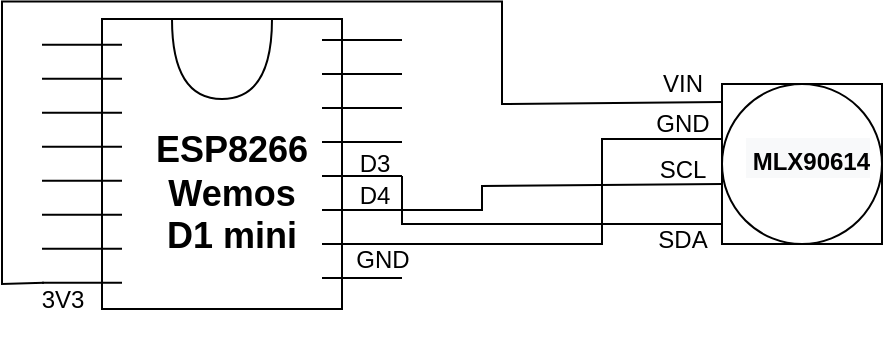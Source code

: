 <mxfile version="20.6.0" type="github" pages="2">
  <diagram id="LBoiXbSDctHq4AoA1icd" name="Page-1">
    <mxGraphModel dx="595" dy="351" grid="1" gridSize="10" guides="1" tooltips="1" connect="1" arrows="1" fold="1" page="1" pageScale="1" pageWidth="827" pageHeight="1169" math="0" shadow="0">
      <root>
        <mxCell id="0" />
        <mxCell id="1" parent="0" />
        <mxCell id="TmTIEI-LERrteOCKm0fn-2" value="" style="rounded=0;whiteSpace=wrap;html=1;direction=south;" parent="1" vertex="1">
          <mxGeometry x="210" y="487.5" width="120" height="145" as="geometry" />
        </mxCell>
        <mxCell id="TmTIEI-LERrteOCKm0fn-3" value="" style="whiteSpace=wrap;html=1;aspect=fixed;" parent="1" vertex="1">
          <mxGeometry x="520" y="520" width="80" height="80" as="geometry" />
        </mxCell>
        <mxCell id="TmTIEI-LERrteOCKm0fn-4" value="" style="ellipse;whiteSpace=wrap;html=1;aspect=fixed;direction=west;flipH=0;flipV=1;" parent="1" vertex="1">
          <mxGeometry x="520" y="520" width="80" height="80" as="geometry" />
        </mxCell>
        <mxCell id="1NXNDLGYrSx80CN15QJQ-3" value="" style="endArrow=none;html=1;rounded=0;" parent="1" edge="1">
          <mxGeometry width="50" height="50" relative="1" as="geometry">
            <mxPoint x="320" y="515" as="sourcePoint" />
            <mxPoint x="360" y="515" as="targetPoint" />
          </mxGeometry>
        </mxCell>
        <mxCell id="1NXNDLGYrSx80CN15QJQ-4" value="" style="endArrow=none;html=1;rounded=0;" parent="1" edge="1">
          <mxGeometry width="50" height="50" relative="1" as="geometry">
            <mxPoint x="320" y="532" as="sourcePoint" />
            <mxPoint x="360" y="532" as="targetPoint" />
          </mxGeometry>
        </mxCell>
        <mxCell id="1NXNDLGYrSx80CN15QJQ-5" value="" style="endArrow=none;html=1;rounded=0;" parent="1" edge="1">
          <mxGeometry width="50" height="50" relative="1" as="geometry">
            <mxPoint x="320" y="498" as="sourcePoint" />
            <mxPoint x="360" y="498" as="targetPoint" />
            <Array as="points">
              <mxPoint x="320" y="497.5" />
            </Array>
          </mxGeometry>
        </mxCell>
        <mxCell id="1NXNDLGYrSx80CN15QJQ-18" value="" style="endArrow=none;html=1;rounded=0;" parent="1" edge="1">
          <mxGeometry width="50" height="50" relative="1" as="geometry">
            <mxPoint x="320" y="566" as="sourcePoint" />
            <mxPoint x="360" y="566" as="targetPoint" />
          </mxGeometry>
        </mxCell>
        <mxCell id="1NXNDLGYrSx80CN15QJQ-22" value="" style="endArrow=none;html=1;rounded=0;" parent="1" edge="1">
          <mxGeometry width="50" height="50" relative="1" as="geometry">
            <mxPoint x="181" y="619.33" as="sourcePoint" />
            <mxPoint x="520" y="529" as="targetPoint" />
            <Array as="points">
              <mxPoint x="160" y="620" />
              <mxPoint x="160" y="478.75" />
              <mxPoint x="410" y="478.75" />
              <mxPoint x="410" y="530" />
            </Array>
          </mxGeometry>
        </mxCell>
        <mxCell id="1NXNDLGYrSx80CN15QJQ-23" value="" style="endArrow=none;html=1;rounded=0;edgeStyle=orthogonalEdgeStyle;" parent="1" edge="1">
          <mxGeometry width="50" height="50" relative="1" as="geometry">
            <mxPoint x="360" y="600" as="sourcePoint" />
            <mxPoint x="520" y="547.5" as="targetPoint" />
            <Array as="points">
              <mxPoint x="460" y="547.5" />
            </Array>
          </mxGeometry>
        </mxCell>
        <mxCell id="1NXNDLGYrSx80CN15QJQ-27" value="" style="shape=or;whiteSpace=wrap;html=1;direction=south;" parent="1" vertex="1">
          <mxGeometry x="245" y="487.5" width="50" height="40" as="geometry" />
        </mxCell>
        <mxCell id="1NXNDLGYrSx80CN15QJQ-28" value="&lt;font style=&quot;font-size: 18px;&quot;&gt;&lt;b&gt;ESP8266 Wemos D1 mini&lt;/b&gt;&lt;/font&gt;" style="text;html=1;strokeColor=none;fillColor=none;align=center;verticalAlign=middle;whiteSpace=wrap;rounded=0;" parent="1" vertex="1">
          <mxGeometry x="245" y="560" width="60" height="30" as="geometry" />
        </mxCell>
        <mxCell id="1NXNDLGYrSx80CN15QJQ-29" value="&lt;b style=&quot;color: rgb(0, 0, 0); font-family: Helvetica; font-style: normal; font-variant-ligatures: normal; font-variant-caps: normal; letter-spacing: normal; orphans: 2; text-align: center; text-indent: 0px; text-transform: none; widows: 2; word-spacing: 0px; -webkit-text-stroke-width: 0px; background-color: rgb(248, 249, 250); text-decoration-thickness: initial; text-decoration-style: initial; text-decoration-color: initial;&quot;&gt;&lt;font style=&quot;font-size: 12px;&quot;&gt;&amp;nbsp;MLX90614&lt;/font&gt;&lt;/b&gt;" style="text;whiteSpace=wrap;html=1;fontSize=18;fontColor=#000000;" parent="1" vertex="1">
          <mxGeometry x="530" y="540" width="60" height="20" as="geometry" />
        </mxCell>
        <mxCell id="1NXNDLGYrSx80CN15QJQ-32" value="VIN" style="text;html=1;align=center;verticalAlign=middle;resizable=0;points=[];autosize=1;strokeColor=none;fillColor=none;fontSize=12;fontColor=#000000;" parent="1" vertex="1">
          <mxGeometry x="480" y="505" width="40" height="30" as="geometry" />
        </mxCell>
        <mxCell id="1NXNDLGYrSx80CN15QJQ-33" value="&lt;p style=&quot;line-height: 1.2;&quot;&gt;GND&lt;/p&gt;" style="text;html=1;align=center;verticalAlign=middle;resizable=0;points=[];autosize=1;strokeColor=none;fillColor=none;fontSize=12;fontColor=#000000;rotation=0;" parent="1" vertex="1">
          <mxGeometry x="475" y="515" width="50" height="50" as="geometry" />
        </mxCell>
        <mxCell id="1NXNDLGYrSx80CN15QJQ-36" value="SCL" style="text;html=1;align=center;verticalAlign=middle;resizable=0;points=[];autosize=1;strokeColor=none;fillColor=none;fontSize=12;fontColor=#000000;" parent="1" vertex="1">
          <mxGeometry x="475" y="547.5" width="50" height="30" as="geometry" />
        </mxCell>
        <mxCell id="1NXNDLGYrSx80CN15QJQ-37" value="SDA" style="text;html=1;align=center;verticalAlign=middle;resizable=0;points=[];autosize=1;strokeColor=none;fillColor=none;fontSize=12;fontColor=#000000;" parent="1" vertex="1">
          <mxGeometry x="475" y="583" width="50" height="30" as="geometry" />
        </mxCell>
        <mxCell id="1NXNDLGYrSx80CN15QJQ-39" value="" style="endArrow=none;html=1;rounded=0;edgeStyle=orthogonalEdgeStyle;" parent="1" edge="1">
          <mxGeometry width="50" height="50" relative="1" as="geometry">
            <mxPoint x="320" y="617" as="sourcePoint" />
            <mxPoint x="360" y="617" as="targetPoint" />
          </mxGeometry>
        </mxCell>
        <mxCell id="1NXNDLGYrSx80CN15QJQ-40" value="D4" style="text;html=1;align=center;verticalAlign=middle;resizable=0;points=[];autosize=1;strokeColor=none;fillColor=none;fontSize=12;fontColor=#000000;" parent="1" vertex="1">
          <mxGeometry x="326" y="561" width="40" height="30" as="geometry" />
        </mxCell>
        <mxCell id="1NXNDLGYrSx80CN15QJQ-41" value="D3" style="text;html=1;align=center;verticalAlign=middle;resizable=0;points=[];autosize=1;strokeColor=none;fillColor=none;fontSize=12;fontColor=#000000;" parent="1" vertex="1">
          <mxGeometry x="326" y="545" width="40" height="30" as="geometry" />
        </mxCell>
        <mxCell id="1NXNDLGYrSx80CN15QJQ-42" value="&lt;p style=&quot;line-height: 1.2;&quot;&gt;3V3&lt;/p&gt;" style="text;html=1;align=center;verticalAlign=middle;resizable=0;points=[];autosize=1;strokeColor=none;fillColor=none;fontSize=12;fontColor=#000000;rotation=0;" parent="1" vertex="1">
          <mxGeometry x="170" y="603" width="40" height="50" as="geometry" />
        </mxCell>
        <mxCell id="1NXNDLGYrSx80CN15QJQ-43" value="&lt;p style=&quot;line-height: 1.2;&quot;&gt;GND&lt;/p&gt;" style="text;html=1;align=center;verticalAlign=middle;resizable=0;points=[];autosize=1;strokeColor=none;fillColor=none;fontSize=12;fontColor=#000000;rotation=0;" parent="1" vertex="1">
          <mxGeometry x="325" y="582.5" width="50" height="50" as="geometry" />
        </mxCell>
        <mxCell id="wNaMqlPUCgKVqHKzkZlu-1" value="" style="endArrow=none;html=1;rounded=0;" edge="1" parent="1">
          <mxGeometry width="50" height="50" relative="1" as="geometry">
            <mxPoint x="320" y="549" as="sourcePoint" />
            <mxPoint x="360" y="549" as="targetPoint" />
          </mxGeometry>
        </mxCell>
        <mxCell id="wNaMqlPUCgKVqHKzkZlu-2" value="" style="endArrow=none;html=1;rounded=0;" edge="1" parent="1">
          <mxGeometry width="50" height="50" relative="1" as="geometry">
            <mxPoint x="320" y="583" as="sourcePoint" />
            <mxPoint x="360" y="583" as="targetPoint" />
          </mxGeometry>
        </mxCell>
        <mxCell id="wNaMqlPUCgKVqHKzkZlu-3" value="" style="endArrow=none;html=1;rounded=0;" edge="1" parent="1">
          <mxGeometry width="50" height="50" relative="1" as="geometry">
            <mxPoint x="320" y="600" as="sourcePoint" />
            <mxPoint x="360" y="600" as="targetPoint" />
          </mxGeometry>
        </mxCell>
        <mxCell id="3PSz3PYNyG6O_BRAcxuh-1" style="edgeStyle=orthogonalEdgeStyle;rounded=0;orthogonalLoop=1;jettySize=auto;html=1;exitX=1;exitY=0.5;exitDx=0;exitDy=0;" edge="1" parent="1" source="TmTIEI-LERrteOCKm0fn-2" target="TmTIEI-LERrteOCKm0fn-2">
          <mxGeometry relative="1" as="geometry" />
        </mxCell>
        <mxCell id="3PSz3PYNyG6O_BRAcxuh-10" value="" style="endArrow=none;html=1;rounded=0;" edge="1" parent="1">
          <mxGeometry width="50" height="50" relative="1" as="geometry">
            <mxPoint x="180" y="517.33" as="sourcePoint" />
            <mxPoint x="220.0" y="517.33" as="targetPoint" />
          </mxGeometry>
        </mxCell>
        <mxCell id="3PSz3PYNyG6O_BRAcxuh-11" value="" style="endArrow=none;html=1;rounded=0;" edge="1" parent="1">
          <mxGeometry width="50" height="50" relative="1" as="geometry">
            <mxPoint x="180" y="534.33" as="sourcePoint" />
            <mxPoint x="220.0" y="534.33" as="targetPoint" />
          </mxGeometry>
        </mxCell>
        <mxCell id="3PSz3PYNyG6O_BRAcxuh-12" value="" style="endArrow=none;html=1;rounded=0;" edge="1" parent="1">
          <mxGeometry width="50" height="50" relative="1" as="geometry">
            <mxPoint x="180" y="500.33" as="sourcePoint" />
            <mxPoint x="220.0" y="500.33" as="targetPoint" />
            <Array as="points">
              <mxPoint x="180" y="499.83" />
            </Array>
          </mxGeometry>
        </mxCell>
        <mxCell id="3PSz3PYNyG6O_BRAcxuh-13" value="" style="endArrow=none;html=1;rounded=0;" edge="1" parent="1">
          <mxGeometry width="50" height="50" relative="1" as="geometry">
            <mxPoint x="180" y="568.33" as="sourcePoint" />
            <mxPoint x="220.0" y="568.33" as="targetPoint" />
          </mxGeometry>
        </mxCell>
        <mxCell id="3PSz3PYNyG6O_BRAcxuh-14" value="" style="endArrow=none;html=1;rounded=0;edgeStyle=orthogonalEdgeStyle;" edge="1" parent="1">
          <mxGeometry width="50" height="50" relative="1" as="geometry">
            <mxPoint x="180" y="619.33" as="sourcePoint" />
            <mxPoint x="220.0" y="619.33" as="targetPoint" />
          </mxGeometry>
        </mxCell>
        <mxCell id="3PSz3PYNyG6O_BRAcxuh-15" value="" style="endArrow=none;html=1;rounded=0;" edge="1" parent="1">
          <mxGeometry width="50" height="50" relative="1" as="geometry">
            <mxPoint x="180" y="551.33" as="sourcePoint" />
            <mxPoint x="220.0" y="551.33" as="targetPoint" />
          </mxGeometry>
        </mxCell>
        <mxCell id="3PSz3PYNyG6O_BRAcxuh-16" value="" style="endArrow=none;html=1;rounded=0;" edge="1" parent="1">
          <mxGeometry width="50" height="50" relative="1" as="geometry">
            <mxPoint x="180" y="585.33" as="sourcePoint" />
            <mxPoint x="220.0" y="585.33" as="targetPoint" />
          </mxGeometry>
        </mxCell>
        <mxCell id="3PSz3PYNyG6O_BRAcxuh-17" value="" style="endArrow=none;html=1;rounded=0;" edge="1" parent="1">
          <mxGeometry width="50" height="50" relative="1" as="geometry">
            <mxPoint x="180" y="602.33" as="sourcePoint" />
            <mxPoint x="220.0" y="602.33" as="targetPoint" />
          </mxGeometry>
        </mxCell>
        <mxCell id="3PSz3PYNyG6O_BRAcxuh-23" value="" style="endArrow=none;html=1;rounded=0;entryX=0.9;entryY=0.75;entryDx=0;entryDy=0;entryPerimeter=0;" edge="1" parent="1" target="1NXNDLGYrSx80CN15QJQ-36">
          <mxGeometry width="50" height="50" relative="1" as="geometry">
            <mxPoint x="359" y="583" as="sourcePoint" />
            <mxPoint x="450" y="510" as="targetPoint" />
            <Array as="points">
              <mxPoint x="400" y="583" />
              <mxPoint x="400" y="571" />
            </Array>
          </mxGeometry>
        </mxCell>
        <mxCell id="3PSz3PYNyG6O_BRAcxuh-25" value="" style="endArrow=none;html=1;rounded=0;" edge="1" parent="1">
          <mxGeometry width="50" height="50" relative="1" as="geometry">
            <mxPoint x="360" y="566" as="sourcePoint" />
            <mxPoint x="520" y="590" as="targetPoint" />
            <Array as="points">
              <mxPoint x="360" y="590" />
              <mxPoint x="430" y="590" />
            </Array>
          </mxGeometry>
        </mxCell>
      </root>
    </mxGraphModel>
  </diagram>
  <diagram id="jwhkqLJj-4zetU6Q6UnX" name="Page-2">
    <mxGraphModel dx="1700" dy="1003" grid="1" gridSize="10" guides="1" tooltips="1" connect="1" arrows="1" fold="1" page="1" pageScale="1" pageWidth="850" pageHeight="1100" math="0" shadow="0">
      <root>
        <mxCell id="0" />
        <mxCell id="1" parent="0" />
      </root>
    </mxGraphModel>
  </diagram>
</mxfile>
